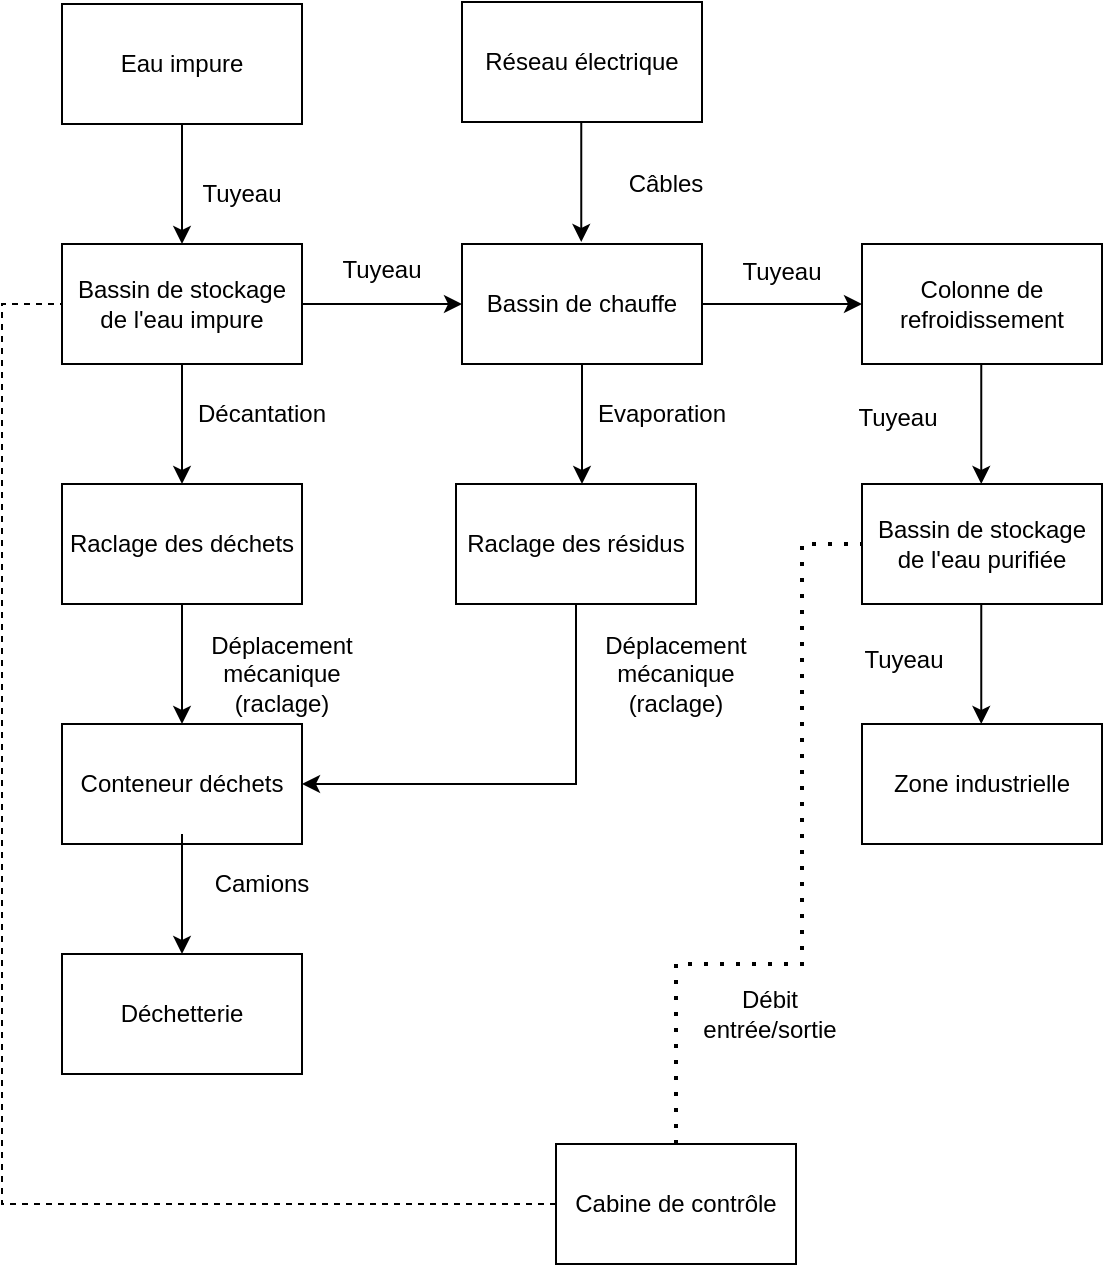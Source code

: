 <mxfile version="24.7.13">
  <diagram id="C5RBs43oDa-KdzZeNtuy" name="Page-1">
    <mxGraphModel dx="1122" dy="755" grid="1" gridSize="10" guides="1" tooltips="1" connect="1" arrows="1" fold="1" page="1" pageScale="1" pageWidth="827" pageHeight="1169" math="0" shadow="0">
      <root>
        <mxCell id="WIyWlLk6GJQsqaUBKTNV-0" />
        <mxCell id="WIyWlLk6GJQsqaUBKTNV-1" parent="WIyWlLk6GJQsqaUBKTNV-0" />
        <mxCell id="cynAncjXKl_ME2YyE4RG-0" value="Eau impure" style="rounded=0;whiteSpace=wrap;html=1;" vertex="1" parent="WIyWlLk6GJQsqaUBKTNV-1">
          <mxGeometry x="190" y="110" width="120" height="60" as="geometry" />
        </mxCell>
        <mxCell id="cynAncjXKl_ME2YyE4RG-1" value="" style="endArrow=classic;html=1;rounded=0;exitX=0.5;exitY=1;exitDx=0;exitDy=0;" edge="1" parent="WIyWlLk6GJQsqaUBKTNV-1" source="cynAncjXKl_ME2YyE4RG-0" target="cynAncjXKl_ME2YyE4RG-2">
          <mxGeometry width="50" height="50" relative="1" as="geometry">
            <mxPoint x="390" y="360" as="sourcePoint" />
            <mxPoint x="250" y="260" as="targetPoint" />
          </mxGeometry>
        </mxCell>
        <mxCell id="cynAncjXKl_ME2YyE4RG-2" value="Bassin de stockage de l&#39;eau impure" style="rounded=0;whiteSpace=wrap;html=1;" vertex="1" parent="WIyWlLk6GJQsqaUBKTNV-1">
          <mxGeometry x="190" y="230" width="120" height="60" as="geometry" />
        </mxCell>
        <mxCell id="cynAncjXKl_ME2YyE4RG-3" value="Tuyeau" style="text;html=1;align=center;verticalAlign=middle;whiteSpace=wrap;rounded=0;" vertex="1" parent="WIyWlLk6GJQsqaUBKTNV-1">
          <mxGeometry x="250" y="190" width="60" height="30" as="geometry" />
        </mxCell>
        <mxCell id="cynAncjXKl_ME2YyE4RG-4" value="Raclage des déchets" style="rounded=0;whiteSpace=wrap;html=1;" vertex="1" parent="WIyWlLk6GJQsqaUBKTNV-1">
          <mxGeometry x="190" y="350" width="120" height="60" as="geometry" />
        </mxCell>
        <mxCell id="cynAncjXKl_ME2YyE4RG-5" value="" style="endArrow=classic;html=1;rounded=0;exitX=0.5;exitY=1;exitDx=0;exitDy=0;" edge="1" parent="WIyWlLk6GJQsqaUBKTNV-1" source="cynAncjXKl_ME2YyE4RG-4" target="cynAncjXKl_ME2YyE4RG-6">
          <mxGeometry width="50" height="50" relative="1" as="geometry">
            <mxPoint x="390" y="600" as="sourcePoint" />
            <mxPoint x="250" y="500" as="targetPoint" />
          </mxGeometry>
        </mxCell>
        <mxCell id="cynAncjXKl_ME2YyE4RG-6" value="Conteneur déchets" style="rounded=0;whiteSpace=wrap;html=1;" vertex="1" parent="WIyWlLk6GJQsqaUBKTNV-1">
          <mxGeometry x="190" y="470" width="120" height="60" as="geometry" />
        </mxCell>
        <mxCell id="cynAncjXKl_ME2YyE4RG-7" value="Déplacement mécanique (raclage)" style="text;html=1;align=center;verticalAlign=middle;whiteSpace=wrap;rounded=0;" vertex="1" parent="WIyWlLk6GJQsqaUBKTNV-1">
          <mxGeometry x="270" y="430" width="60" height="30" as="geometry" />
        </mxCell>
        <mxCell id="cynAncjXKl_ME2YyE4RG-8" value="" style="endArrow=classic;html=1;rounded=0;exitX=0.5;exitY=1;exitDx=0;exitDy=0;" edge="1" parent="WIyWlLk6GJQsqaUBKTNV-1">
          <mxGeometry width="50" height="50" relative="1" as="geometry">
            <mxPoint x="250" y="290" as="sourcePoint" />
            <mxPoint x="250" y="350" as="targetPoint" />
          </mxGeometry>
        </mxCell>
        <mxCell id="cynAncjXKl_ME2YyE4RG-9" value="Décantation" style="text;html=1;align=center;verticalAlign=middle;whiteSpace=wrap;rounded=0;" vertex="1" parent="WIyWlLk6GJQsqaUBKTNV-1">
          <mxGeometry x="260" y="300" width="60" height="30" as="geometry" />
        </mxCell>
        <mxCell id="cynAncjXKl_ME2YyE4RG-10" value="Déchetterie" style="rounded=0;whiteSpace=wrap;html=1;" vertex="1" parent="WIyWlLk6GJQsqaUBKTNV-1">
          <mxGeometry x="190" y="585" width="120" height="60" as="geometry" />
        </mxCell>
        <mxCell id="cynAncjXKl_ME2YyE4RG-12" value="" style="endArrow=classic;html=1;rounded=0;exitX=0.5;exitY=1;exitDx=0;exitDy=0;" edge="1" parent="WIyWlLk6GJQsqaUBKTNV-1">
          <mxGeometry width="50" height="50" relative="1" as="geometry">
            <mxPoint x="250" y="525" as="sourcePoint" />
            <mxPoint x="250" y="585" as="targetPoint" />
          </mxGeometry>
        </mxCell>
        <mxCell id="cynAncjXKl_ME2YyE4RG-13" value="Camions" style="text;html=1;align=center;verticalAlign=middle;whiteSpace=wrap;rounded=0;" vertex="1" parent="WIyWlLk6GJQsqaUBKTNV-1">
          <mxGeometry x="260" y="535" width="60" height="30" as="geometry" />
        </mxCell>
        <mxCell id="cynAncjXKl_ME2YyE4RG-14" value="" style="endArrow=classic;html=1;rounded=0;exitX=1;exitY=0.5;exitDx=0;exitDy=0;" edge="1" parent="WIyWlLk6GJQsqaUBKTNV-1" source="cynAncjXKl_ME2YyE4RG-2">
          <mxGeometry width="50" height="50" relative="1" as="geometry">
            <mxPoint x="390" y="440" as="sourcePoint" />
            <mxPoint x="390" y="260" as="targetPoint" />
          </mxGeometry>
        </mxCell>
        <mxCell id="cynAncjXKl_ME2YyE4RG-15" value="Bassin de chauffe" style="rounded=0;whiteSpace=wrap;html=1;" vertex="1" parent="WIyWlLk6GJQsqaUBKTNV-1">
          <mxGeometry x="390" y="230" width="120" height="60" as="geometry" />
        </mxCell>
        <mxCell id="cynAncjXKl_ME2YyE4RG-16" value="Tuyeau" style="text;html=1;align=center;verticalAlign=middle;whiteSpace=wrap;rounded=0;" vertex="1" parent="WIyWlLk6GJQsqaUBKTNV-1">
          <mxGeometry x="320" y="228" width="60" height="30" as="geometry" />
        </mxCell>
        <mxCell id="cynAncjXKl_ME2YyE4RG-18" value="Colonne de refroidissement" style="rounded=0;whiteSpace=wrap;html=1;" vertex="1" parent="WIyWlLk6GJQsqaUBKTNV-1">
          <mxGeometry x="590" y="230" width="120" height="60" as="geometry" />
        </mxCell>
        <mxCell id="cynAncjXKl_ME2YyE4RG-19" value="Tuyeau" style="text;html=1;align=center;verticalAlign=middle;whiteSpace=wrap;rounded=0;" vertex="1" parent="WIyWlLk6GJQsqaUBKTNV-1">
          <mxGeometry x="520" y="229" width="60" height="30" as="geometry" />
        </mxCell>
        <mxCell id="cynAncjXKl_ME2YyE4RG-21" value="" style="endArrow=classic;html=1;rounded=0;exitX=1;exitY=0.5;exitDx=0;exitDy=0;entryX=0;entryY=0.5;entryDx=0;entryDy=0;" edge="1" parent="WIyWlLk6GJQsqaUBKTNV-1" source="cynAncjXKl_ME2YyE4RG-15" target="cynAncjXKl_ME2YyE4RG-18">
          <mxGeometry width="50" height="50" relative="1" as="geometry">
            <mxPoint x="380" y="410" as="sourcePoint" />
            <mxPoint x="430" y="360" as="targetPoint" />
          </mxGeometry>
        </mxCell>
        <mxCell id="cynAncjXKl_ME2YyE4RG-22" value="Bassin de stockage de l&#39;eau purifiée" style="rounded=0;whiteSpace=wrap;html=1;" vertex="1" parent="WIyWlLk6GJQsqaUBKTNV-1">
          <mxGeometry x="590" y="350" width="120" height="60" as="geometry" />
        </mxCell>
        <mxCell id="cynAncjXKl_ME2YyE4RG-23" value="" style="endArrow=classic;html=1;rounded=0;exitX=0.5;exitY=1;exitDx=0;exitDy=0;" edge="1" parent="WIyWlLk6GJQsqaUBKTNV-1">
          <mxGeometry width="50" height="50" relative="1" as="geometry">
            <mxPoint x="649.63" y="290" as="sourcePoint" />
            <mxPoint x="649.63" y="350" as="targetPoint" />
          </mxGeometry>
        </mxCell>
        <mxCell id="cynAncjXKl_ME2YyE4RG-24" value="Zone industrielle" style="rounded=0;whiteSpace=wrap;html=1;" vertex="1" parent="WIyWlLk6GJQsqaUBKTNV-1">
          <mxGeometry x="590" y="470" width="120" height="60" as="geometry" />
        </mxCell>
        <mxCell id="cynAncjXKl_ME2YyE4RG-25" value="" style="endArrow=classic;html=1;rounded=0;exitX=0.5;exitY=1;exitDx=0;exitDy=0;" edge="1" parent="WIyWlLk6GJQsqaUBKTNV-1">
          <mxGeometry width="50" height="50" relative="1" as="geometry">
            <mxPoint x="649.63" y="410" as="sourcePoint" />
            <mxPoint x="649.63" y="470" as="targetPoint" />
          </mxGeometry>
        </mxCell>
        <mxCell id="cynAncjXKl_ME2YyE4RG-26" value="Réseau électrique" style="rounded=0;whiteSpace=wrap;html=1;" vertex="1" parent="WIyWlLk6GJQsqaUBKTNV-1">
          <mxGeometry x="390" y="109" width="120" height="60" as="geometry" />
        </mxCell>
        <mxCell id="cynAncjXKl_ME2YyE4RG-27" value="" style="endArrow=classic;html=1;rounded=0;exitX=0.5;exitY=1;exitDx=0;exitDy=0;" edge="1" parent="WIyWlLk6GJQsqaUBKTNV-1">
          <mxGeometry width="50" height="50" relative="1" as="geometry">
            <mxPoint x="449.63" y="169" as="sourcePoint" />
            <mxPoint x="449.63" y="229" as="targetPoint" />
          </mxGeometry>
        </mxCell>
        <mxCell id="cynAncjXKl_ME2YyE4RG-28" value="Câbles" style="text;html=1;align=center;verticalAlign=middle;whiteSpace=wrap;rounded=0;" vertex="1" parent="WIyWlLk6GJQsqaUBKTNV-1">
          <mxGeometry x="462" y="185" width="60" height="30" as="geometry" />
        </mxCell>
        <mxCell id="cynAncjXKl_ME2YyE4RG-29" value="Tuyeau" style="text;html=1;align=center;verticalAlign=middle;whiteSpace=wrap;rounded=0;" vertex="1" parent="WIyWlLk6GJQsqaUBKTNV-1">
          <mxGeometry x="578" y="302" width="60" height="30" as="geometry" />
        </mxCell>
        <mxCell id="cynAncjXKl_ME2YyE4RG-30" value="Raclage des résidus" style="rounded=0;whiteSpace=wrap;html=1;" vertex="1" parent="WIyWlLk6GJQsqaUBKTNV-1">
          <mxGeometry x="387" y="350" width="120" height="60" as="geometry" />
        </mxCell>
        <mxCell id="cynAncjXKl_ME2YyE4RG-31" value="" style="endArrow=classic;html=1;rounded=0;exitX=0.5;exitY=1;exitDx=0;exitDy=0;entryX=1;entryY=0.5;entryDx=0;entryDy=0;" edge="1" parent="WIyWlLk6GJQsqaUBKTNV-1" source="cynAncjXKl_ME2YyE4RG-30" target="cynAncjXKl_ME2YyE4RG-6">
          <mxGeometry width="50" height="50" relative="1" as="geometry">
            <mxPoint x="587" y="600" as="sourcePoint" />
            <mxPoint x="447.0" y="470" as="targetPoint" />
            <Array as="points">
              <mxPoint x="447" y="500" />
            </Array>
          </mxGeometry>
        </mxCell>
        <mxCell id="cynAncjXKl_ME2YyE4RG-33" value="Déplacement mécanique (raclage)" style="text;html=1;align=center;verticalAlign=middle;whiteSpace=wrap;rounded=0;" vertex="1" parent="WIyWlLk6GJQsqaUBKTNV-1">
          <mxGeometry x="467" y="430" width="60" height="30" as="geometry" />
        </mxCell>
        <mxCell id="cynAncjXKl_ME2YyE4RG-37" value="" style="endArrow=classic;html=1;rounded=0;exitX=0.5;exitY=1;exitDx=0;exitDy=0;" edge="1" parent="WIyWlLk6GJQsqaUBKTNV-1">
          <mxGeometry width="50" height="50" relative="1" as="geometry">
            <mxPoint x="450" y="290" as="sourcePoint" />
            <mxPoint x="450" y="350" as="targetPoint" />
          </mxGeometry>
        </mxCell>
        <mxCell id="cynAncjXKl_ME2YyE4RG-38" value="Evaporation" style="text;html=1;align=center;verticalAlign=middle;whiteSpace=wrap;rounded=0;" vertex="1" parent="WIyWlLk6GJQsqaUBKTNV-1">
          <mxGeometry x="460" y="300" width="60" height="30" as="geometry" />
        </mxCell>
        <mxCell id="cynAncjXKl_ME2YyE4RG-40" value="Tuyeau" style="text;html=1;align=center;verticalAlign=middle;whiteSpace=wrap;rounded=0;" vertex="1" parent="WIyWlLk6GJQsqaUBKTNV-1">
          <mxGeometry x="581" y="423" width="60" height="30" as="geometry" />
        </mxCell>
        <mxCell id="cynAncjXKl_ME2YyE4RG-41" value="Cabine de contrôle" style="rounded=0;whiteSpace=wrap;html=1;" vertex="1" parent="WIyWlLk6GJQsqaUBKTNV-1">
          <mxGeometry x="437" y="680" width="120" height="60" as="geometry" />
        </mxCell>
        <mxCell id="cynAncjXKl_ME2YyE4RG-42" value="" style="endArrow=none;dashed=1;html=1;dashPattern=1 3;strokeWidth=2;rounded=0;exitX=0.5;exitY=0;exitDx=0;exitDy=0;entryX=0;entryY=0.5;entryDx=0;entryDy=0;" edge="1" parent="WIyWlLk6GJQsqaUBKTNV-1" source="cynAncjXKl_ME2YyE4RG-41" target="cynAncjXKl_ME2YyE4RG-22">
          <mxGeometry width="50" height="50" relative="1" as="geometry">
            <mxPoint x="360" y="440" as="sourcePoint" />
            <mxPoint x="750" y="590" as="targetPoint" />
            <Array as="points">
              <mxPoint x="497" y="590" />
              <mxPoint x="560" y="590" />
              <mxPoint x="560" y="380" />
            </Array>
          </mxGeometry>
        </mxCell>
        <mxCell id="cynAncjXKl_ME2YyE4RG-43" value="Débit entrée/sortie" style="text;html=1;align=center;verticalAlign=middle;whiteSpace=wrap;rounded=0;" vertex="1" parent="WIyWlLk6GJQsqaUBKTNV-1">
          <mxGeometry x="498" y="600" width="92" height="30" as="geometry" />
        </mxCell>
        <mxCell id="cynAncjXKl_ME2YyE4RG-44" value="" style="endArrow=none;dashed=1;html=1;rounded=0;exitX=0;exitY=0.5;exitDx=0;exitDy=0;entryX=0;entryY=0.5;entryDx=0;entryDy=0;" edge="1" parent="WIyWlLk6GJQsqaUBKTNV-1" source="cynAncjXKl_ME2YyE4RG-41" target="cynAncjXKl_ME2YyE4RG-2">
          <mxGeometry width="50" height="50" relative="1" as="geometry">
            <mxPoint x="360" y="480" as="sourcePoint" />
            <mxPoint x="410" y="430" as="targetPoint" />
            <Array as="points">
              <mxPoint x="160" y="710" />
              <mxPoint x="160" y="260" />
            </Array>
          </mxGeometry>
        </mxCell>
      </root>
    </mxGraphModel>
  </diagram>
</mxfile>
